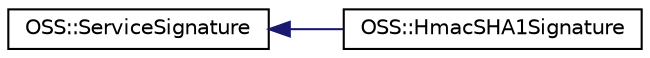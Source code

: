 digraph "类继承关系图"
{
  edge [fontname="Helvetica",fontsize="10",labelfontname="Helvetica",labelfontsize="10"];
  node [fontname="Helvetica",fontsize="10",shape=record];
  rankdir="LR";
  Node1 [label="OSS::ServiceSignature",height=0.2,width=0.4,color="black", fillcolor="white", style="filled",URL="$class_o_s_s_1_1_service_signature.html"];
  Node1 -> Node2 [dir="back",color="midnightblue",fontsize="10",style="solid",fontname="Helvetica"];
  Node2 [label="OSS::HmacSHA1Signature",height=0.2,width=0.4,color="black", fillcolor="white", style="filled",URL="$class_o_s_s_1_1_hmac_s_h_a1_signature.html"];
}
